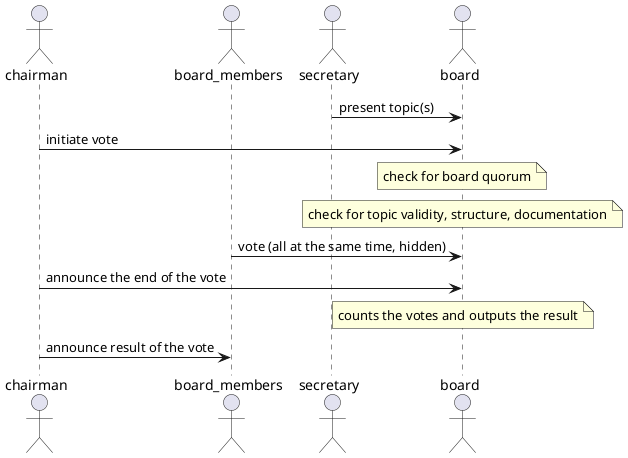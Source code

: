 @startuml
actor       chairman        as C
actor       board_members   as BM
actor       secretary       as S
actor       board           as B

S -> B: present topic(s)
C -> B: initiate vote
note over B: check for board quorum
note over B: check for topic validity, structure, documentation
BM -> B: vote (all at the same time, hidden)
C -> B: announce the end of the vote
note over B: counts the votes and outputs the result
C -> BM: announce result of the vote

@enduml

pre-requisites: topics exist and the board is gathered
quorum
secretary not part of the board
majority as 50%, 60%
case of equality, vote result?
chairman decides in case of equality
topic?
order of votes, parallel voting
voting weight, chairman has more vote, proportional to shares in the company
proof of voting, not compromised system
obligation to vote in specific amount of time?